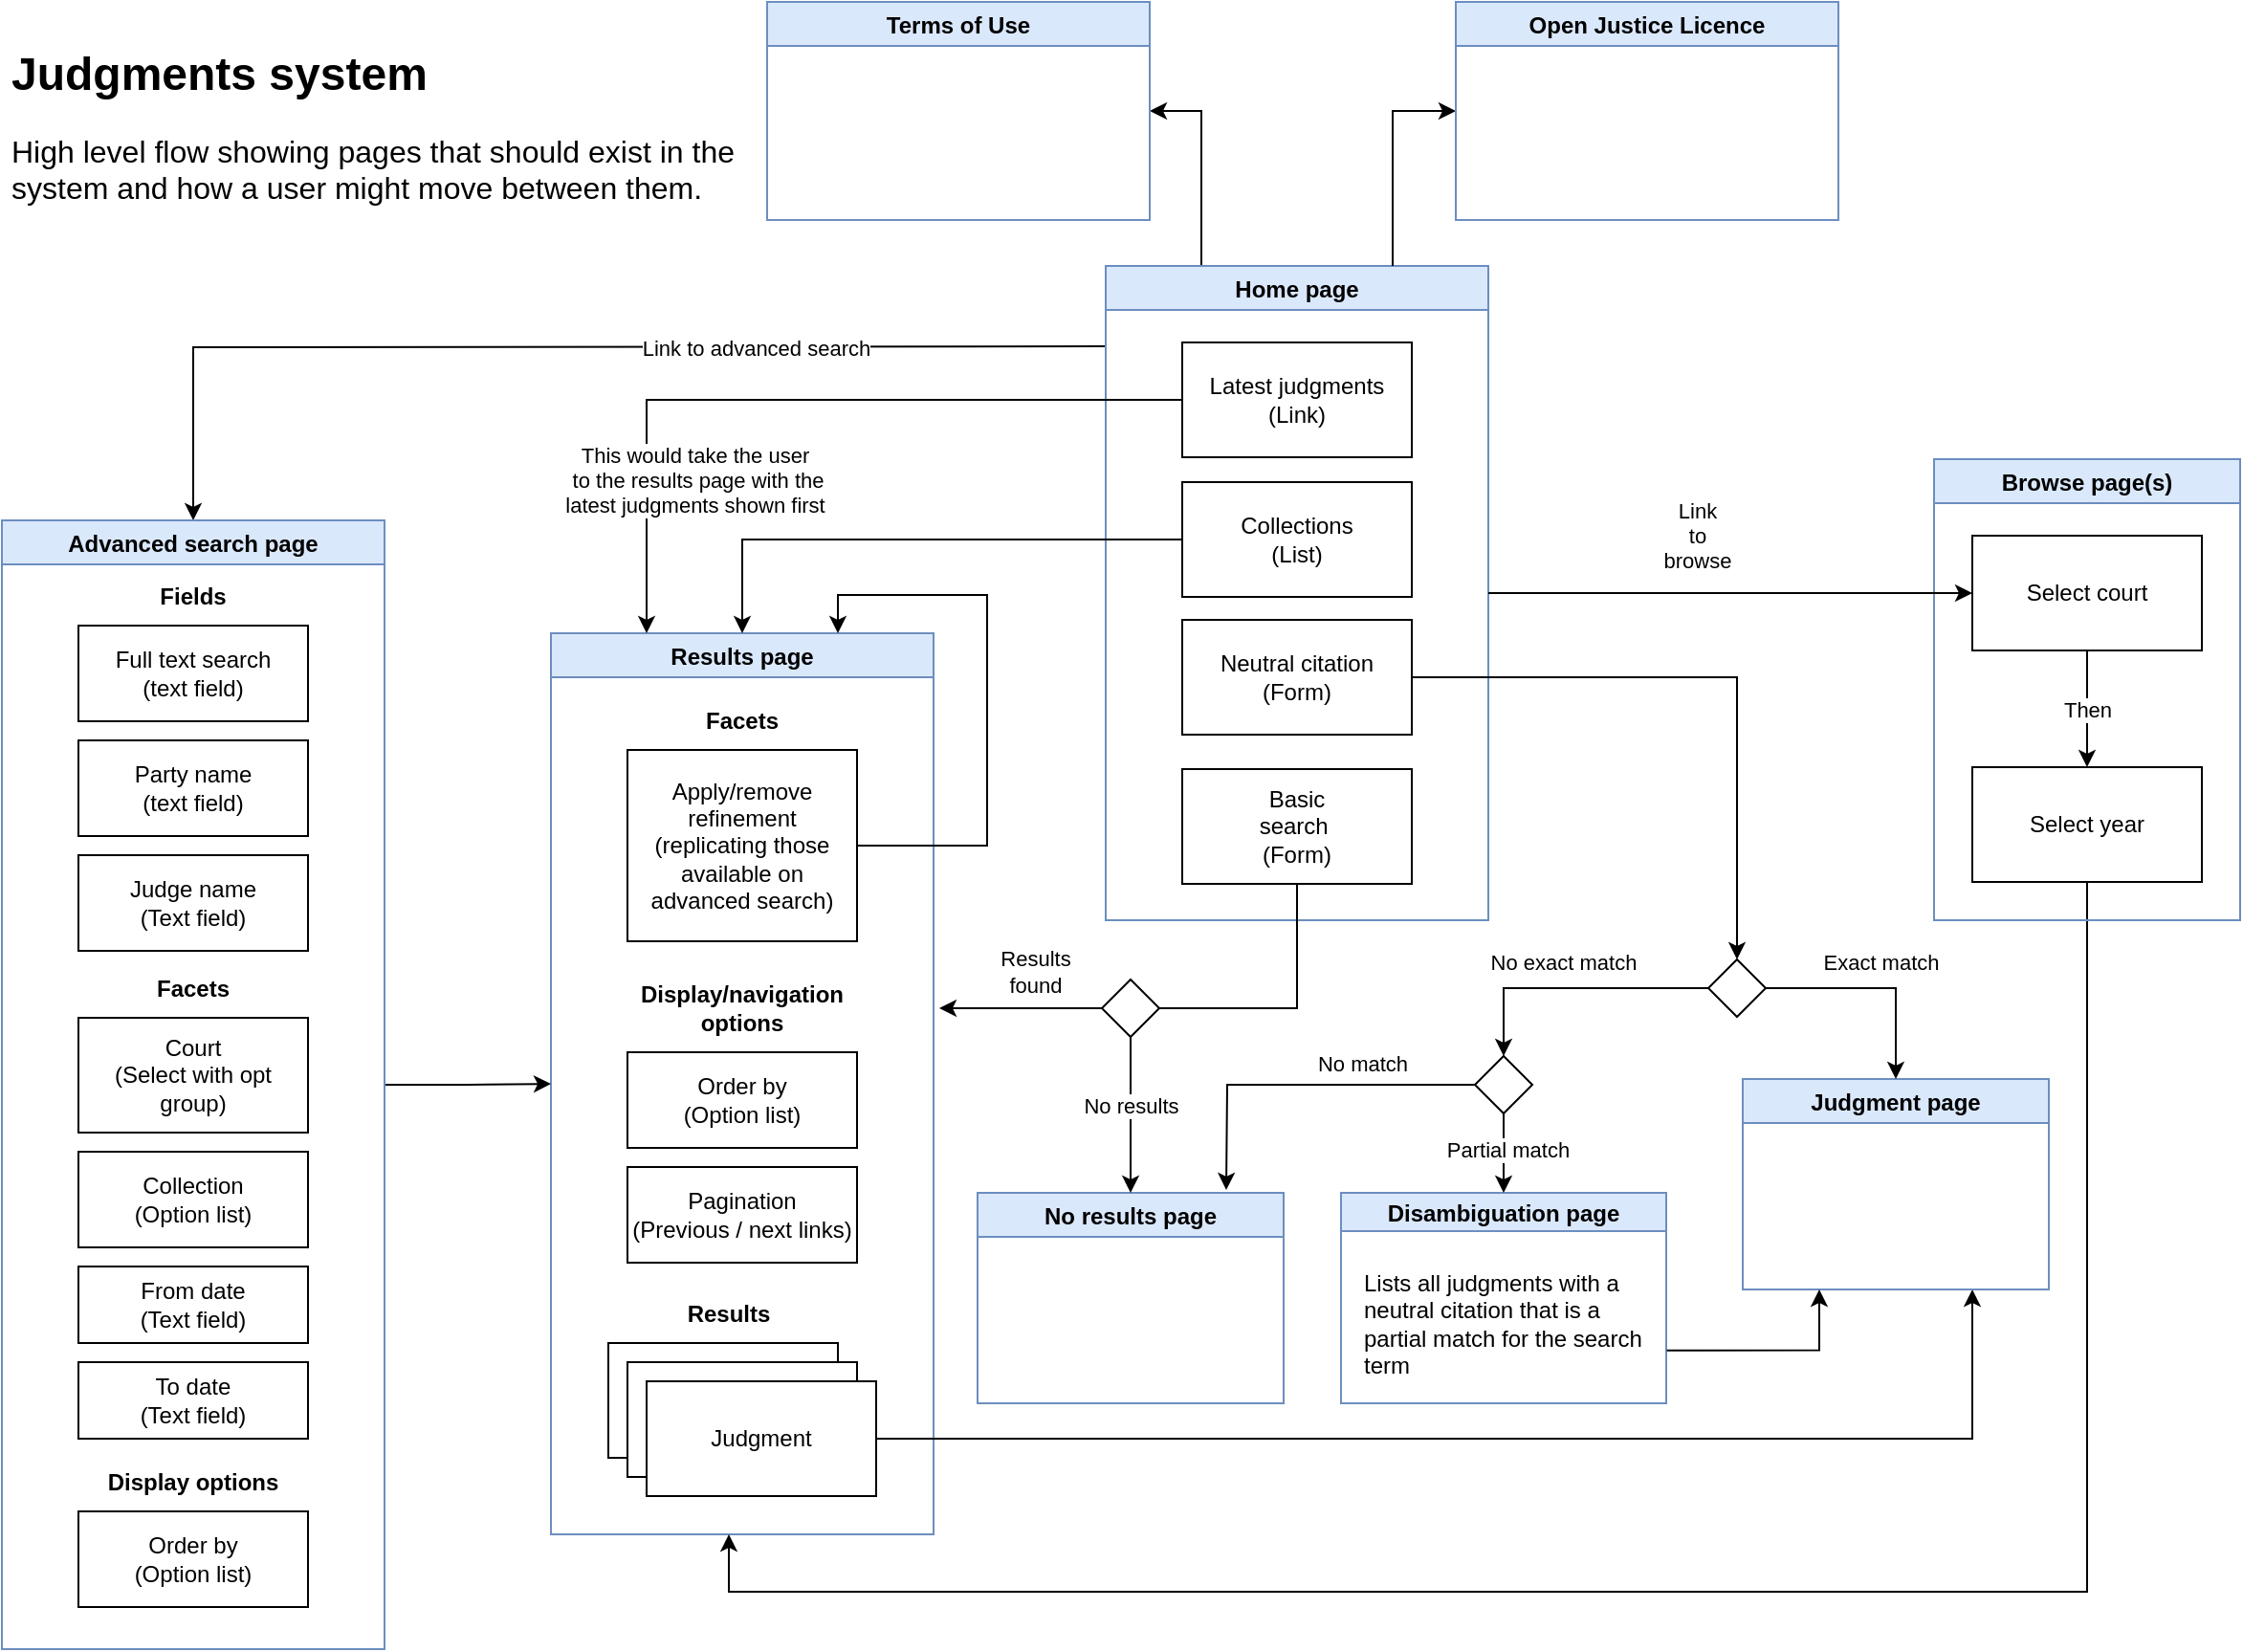 <mxfile version="15.8.6" type="device"><diagram id="aehEUoyDCe3ED6YWcdNQ" name="Page-1"><mxGraphModel dx="988" dy="469" grid="1" gridSize="10" guides="1" tooltips="1" connect="1" arrows="1" fold="1" page="1" pageScale="1" pageWidth="1654" pageHeight="1169" math="0" shadow="0"><root><mxCell id="0"/><mxCell id="1" parent="0"/><mxCell id="Qa0ir41xzKFgF3uUKKp--13" value="" style="edgeStyle=orthogonalEdgeStyle;rounded=0;orthogonalLoop=1;jettySize=auto;html=1;entryX=0.5;entryY=0;entryDx=0;entryDy=0;" parent="1" target="Qa0ir41xzKFgF3uUKKp--8" edge="1"><mxGeometry relative="1" as="geometry"><mxPoint x="819" y="349" as="sourcePoint"/><mxPoint x="637" y="477" as="targetPoint"/></mxGeometry></mxCell><mxCell id="Qa0ir41xzKFgF3uUKKp--14" value="Link to advanced search" style="edgeLabel;html=1;align=center;verticalAlign=middle;resizable=0;points=[];" parent="Qa0ir41xzKFgF3uUKKp--13" vertex="1" connectable="0"><mxGeometry x="-0.143" relative="1" as="geometry"><mxPoint x="60" as="offset"/></mxGeometry></mxCell><mxCell id="04Yewt961iVCtWimW03n-6" value="" style="edgeStyle=orthogonalEdgeStyle;rounded=0;orthogonalLoop=1;jettySize=auto;html=1;entryX=1;entryY=0.5;entryDx=0;entryDy=0;exitX=0.25;exitY=0;exitDx=0;exitDy=0;" parent="1" source="Qa0ir41xzKFgF3uUKKp--1" target="04Yewt961iVCtWimW03n-1" edge="1"><mxGeometry relative="1" as="geometry"/></mxCell><mxCell id="Qa0ir41xzKFgF3uUKKp--1" value="Home page" style="swimlane;fillColor=#dae8fc;strokeColor=#6c8ebf;" parent="1" vertex="1"><mxGeometry x="819" y="307" width="200" height="342" as="geometry"/></mxCell><mxCell id="Qa0ir41xzKFgF3uUKKp--2" value="Basic &lt;br&gt;search&amp;nbsp;&lt;br&gt;(Form)" style="rounded=0;whiteSpace=wrap;html=1;" parent="Qa0ir41xzKFgF3uUKKp--1" vertex="1"><mxGeometry x="40" y="263" width="120" height="60" as="geometry"/></mxCell><mxCell id="Qa0ir41xzKFgF3uUKKp--21" value="Latest judgments (Link)" style="rounded=0;whiteSpace=wrap;html=1;" parent="Qa0ir41xzKFgF3uUKKp--1" vertex="1"><mxGeometry x="40" y="40" width="120" height="60" as="geometry"/></mxCell><mxCell id="Jsp5y8p3yF81pdxxzSbO-10" value="Collections&lt;br&gt;(List)" style="rounded=0;whiteSpace=wrap;html=1;" parent="Qa0ir41xzKFgF3uUKKp--1" vertex="1"><mxGeometry x="40" y="113" width="120" height="60" as="geometry"/></mxCell><mxCell id="OO2aiFHV-tACYqCfNg-y-9" value="Neutral citation&lt;br&gt;(Form)" style="rounded=0;whiteSpace=wrap;html=1;" parent="Qa0ir41xzKFgF3uUKKp--1" vertex="1"><mxGeometry x="40" y="185" width="120" height="60" as="geometry"/></mxCell><mxCell id="Qa0ir41xzKFgF3uUKKp--4" value="" style="edgeStyle=orthogonalEdgeStyle;rounded=0;orthogonalLoop=1;jettySize=auto;html=1;startArrow=none;" parent="1" source="4KOAr0q3YAWXZfQVioGi-21" edge="1"><mxGeometry relative="1" as="geometry"><mxPoint x="732" y="695" as="targetPoint"/></mxGeometry></mxCell><mxCell id="4KOAr0q3YAWXZfQVioGi-23" value="Results &lt;br&gt;found" style="edgeLabel;html=1;align=center;verticalAlign=middle;resizable=0;points=[];" vertex="1" connectable="0" parent="Qa0ir41xzKFgF3uUKKp--4"><mxGeometry x="-0.291" relative="1" as="geometry"><mxPoint x="-5" y="-19" as="offset"/></mxGeometry></mxCell><mxCell id="Qa0ir41xzKFgF3uUKKp--5" value="Results page" style="swimlane;fillColor=#dae8fc;strokeColor=#6c8ebf;" parent="1" vertex="1"><mxGeometry x="529" y="499" width="200" height="471" as="geometry"/></mxCell><mxCell id="Qa0ir41xzKFgF3uUKKp--7" value="Apply/remove&lt;br&gt;refinement (replicating those available on advanced search)" style="rounded=0;whiteSpace=wrap;html=1;" parent="Qa0ir41xzKFgF3uUKKp--5" vertex="1"><mxGeometry x="40" y="61" width="120" height="100" as="geometry"/></mxCell><mxCell id="Qa0ir41xzKFgF3uUKKp--18" value="" style="edgeStyle=orthogonalEdgeStyle;rounded=0;orthogonalLoop=1;jettySize=auto;html=1;entryX=0.75;entryY=0;entryDx=0;entryDy=0;exitX=1;exitY=0.5;exitDx=0;exitDy=0;" parent="Qa0ir41xzKFgF3uUKKp--5" source="Qa0ir41xzKFgF3uUKKp--7" target="Qa0ir41xzKFgF3uUKKp--5" edge="1"><mxGeometry relative="1" as="geometry"><mxPoint x="-40" y="120" as="sourcePoint"/><mxPoint x="10" y="120" as="targetPoint"/><Array as="points"><mxPoint x="228" y="111"/><mxPoint x="228" y="-20"/><mxPoint x="150" y="-20"/></Array></mxGeometry></mxCell><mxCell id="OO2aiFHV-tACYqCfNg-y-6" value="&lt;b&gt;Facets&lt;/b&gt;" style="text;html=1;strokeColor=none;fillColor=none;align=center;verticalAlign=middle;whiteSpace=wrap;rounded=0;" parent="Qa0ir41xzKFgF3uUKKp--5" vertex="1"><mxGeometry x="70" y="31" width="60" height="30" as="geometry"/></mxCell><mxCell id="4KOAr0q3YAWXZfQVioGi-2" value="" style="group" vertex="1" connectable="0" parent="Qa0ir41xzKFgF3uUKKp--5"><mxGeometry x="40" y="181" width="120" height="148" as="geometry"/></mxCell><mxCell id="OO2aiFHV-tACYqCfNg-y-2" value="Order by&lt;br&gt;(Option list)" style="rounded=0;whiteSpace=wrap;html=1;" parent="4KOAr0q3YAWXZfQVioGi-2" vertex="1"><mxGeometry y="38" width="120" height="50" as="geometry"/></mxCell><mxCell id="OO2aiFHV-tACYqCfNg-y-5" value="Pagination&lt;br&gt;(Previous / next links)" style="rounded=0;whiteSpace=wrap;html=1;" parent="4KOAr0q3YAWXZfQVioGi-2" vertex="1"><mxGeometry y="98" width="120" height="50" as="geometry"/></mxCell><mxCell id="OO2aiFHV-tACYqCfNg-y-8" value="&lt;b&gt;Display/navigation options&lt;/b&gt;" style="text;html=1;strokeColor=none;fillColor=none;align=center;verticalAlign=middle;whiteSpace=wrap;rounded=0;" parent="4KOAr0q3YAWXZfQVioGi-2" vertex="1"><mxGeometry width="120" height="30" as="geometry"/></mxCell><mxCell id="4KOAr0q3YAWXZfQVioGi-1" value="" style="group" vertex="1" connectable="0" parent="Qa0ir41xzKFgF3uUKKp--5"><mxGeometry x="30" y="371" width="140" height="80" as="geometry"/></mxCell><mxCell id="Qa0ir41xzKFgF3uUKKp--6" value="Search result" style="rounded=0;whiteSpace=wrap;html=1;" parent="4KOAr0q3YAWXZfQVioGi-1" vertex="1"><mxGeometry width="120" height="60" as="geometry"/></mxCell><mxCell id="Qa0ir41xzKFgF3uUKKp--35" value="Search result" style="rounded=0;whiteSpace=wrap;html=1;" parent="4KOAr0q3YAWXZfQVioGi-1" vertex="1"><mxGeometry x="10" y="10" width="120" height="60" as="geometry"/></mxCell><mxCell id="Qa0ir41xzKFgF3uUKKp--36" value="Judgment" style="rounded=0;whiteSpace=wrap;html=1;" parent="4KOAr0q3YAWXZfQVioGi-1" vertex="1"><mxGeometry x="20" y="20" width="120" height="60" as="geometry"/></mxCell><mxCell id="OO2aiFHV-tACYqCfNg-y-7" value="&lt;b&gt;Results&lt;/b&gt;" style="text;html=1;strokeColor=none;fillColor=none;align=center;verticalAlign=middle;whiteSpace=wrap;rounded=0;" parent="Qa0ir41xzKFgF3uUKKp--5" vertex="1"><mxGeometry x="63" y="341" width="60" height="30" as="geometry"/></mxCell><mxCell id="X9CzBjyIh-wGhvpLRSlx-1" value="" style="edgeStyle=orthogonalEdgeStyle;rounded=0;orthogonalLoop=1;jettySize=auto;html=1;entryX=0;entryY=0.5;entryDx=0;entryDy=0;" parent="1" source="Qa0ir41xzKFgF3uUKKp--8" target="Qa0ir41xzKFgF3uUKKp--5" edge="1"><mxGeometry relative="1" as="geometry"><mxPoint x="469" y="664" as="targetPoint"/></mxGeometry></mxCell><mxCell id="Qa0ir41xzKFgF3uUKKp--8" value="Advanced search page" style="swimlane;fillColor=#dae8fc;strokeColor=#6c8ebf;" parent="1" vertex="1"><mxGeometry x="242" y="440" width="200" height="590" as="geometry"/></mxCell><mxCell id="Qa0ir41xzKFgF3uUKKp--9" value="Full text search &lt;br&gt;(text field)" style="rounded=0;whiteSpace=wrap;html=1;" parent="Qa0ir41xzKFgF3uUKKp--8" vertex="1"><mxGeometry x="40" y="55" width="120" height="50" as="geometry"/></mxCell><mxCell id="Qa0ir41xzKFgF3uUKKp--10" value="Party name &lt;br&gt;(text field)" style="rounded=0;whiteSpace=wrap;html=1;" parent="Qa0ir41xzKFgF3uUKKp--8" vertex="1"><mxGeometry x="40" y="115" width="120" height="50" as="geometry"/></mxCell><mxCell id="Qa0ir41xzKFgF3uUKKp--16" value="Collection&lt;br&gt;(Option list)" style="rounded=0;whiteSpace=wrap;html=1;" parent="Qa0ir41xzKFgF3uUKKp--8" vertex="1"><mxGeometry x="40" y="330" width="120" height="50" as="geometry"/></mxCell><mxCell id="Jsp5y8p3yF81pdxxzSbO-3" value="Court&lt;br&gt;(Select with opt group)" style="rounded=0;whiteSpace=wrap;html=1;" parent="Qa0ir41xzKFgF3uUKKp--8" vertex="1"><mxGeometry x="40" y="260" width="120" height="60" as="geometry"/></mxCell><mxCell id="Jsp5y8p3yF81pdxxzSbO-4" value="Judge name&lt;br&gt;(Text field)" style="rounded=0;whiteSpace=wrap;html=1;" parent="Qa0ir41xzKFgF3uUKKp--8" vertex="1"><mxGeometry x="40" y="175" width="120" height="50" as="geometry"/></mxCell><mxCell id="Jsp5y8p3yF81pdxxzSbO-5" value="From date&lt;br&gt;(Text field)" style="rounded=0;whiteSpace=wrap;html=1;" parent="Qa0ir41xzKFgF3uUKKp--8" vertex="1"><mxGeometry x="40" y="390" width="120" height="40" as="geometry"/></mxCell><mxCell id="Jsp5y8p3yF81pdxxzSbO-6" value="To date&lt;br&gt;(Text field)" style="rounded=0;whiteSpace=wrap;html=1;" parent="Qa0ir41xzKFgF3uUKKp--8" vertex="1"><mxGeometry x="40" y="440" width="120" height="40" as="geometry"/></mxCell><mxCell id="Jsp5y8p3yF81pdxxzSbO-9" value="Order by&lt;br&gt;(Option list)" style="rounded=0;whiteSpace=wrap;html=1;" parent="Qa0ir41xzKFgF3uUKKp--8" vertex="1"><mxGeometry x="40" y="518" width="120" height="50" as="geometry"/></mxCell><mxCell id="OO2aiFHV-tACYqCfNg-y-1" value="&lt;b&gt;Fields&lt;/b&gt;" style="text;html=1;strokeColor=none;fillColor=none;align=center;verticalAlign=middle;whiteSpace=wrap;rounded=0;" parent="Qa0ir41xzKFgF3uUKKp--8" vertex="1"><mxGeometry x="70" y="25" width="60" height="30" as="geometry"/></mxCell><mxCell id="OO2aiFHV-tACYqCfNg-y-3" value="&lt;b&gt;Facets&lt;/b&gt;" style="text;html=1;strokeColor=none;fillColor=none;align=center;verticalAlign=middle;whiteSpace=wrap;rounded=0;" parent="Qa0ir41xzKFgF3uUKKp--8" vertex="1"><mxGeometry x="70" y="230" width="60" height="30" as="geometry"/></mxCell><mxCell id="OO2aiFHV-tACYqCfNg-y-4" value="&lt;b&gt;Display options&lt;/b&gt;" style="text;html=1;strokeColor=none;fillColor=none;align=center;verticalAlign=middle;whiteSpace=wrap;rounded=0;" parent="Qa0ir41xzKFgF3uUKKp--8" vertex="1"><mxGeometry x="40" y="488" width="120" height="30" as="geometry"/></mxCell><mxCell id="Qa0ir41xzKFgF3uUKKp--19" value="" style="edgeStyle=orthogonalEdgeStyle;rounded=0;orthogonalLoop=1;jettySize=auto;html=1;entryX=0.25;entryY=0;entryDx=0;entryDy=0;exitX=0;exitY=0.5;exitDx=0;exitDy=0;" parent="1" source="Qa0ir41xzKFgF3uUKKp--21" target="Qa0ir41xzKFgF3uUKKp--5" edge="1"><mxGeometry relative="1" as="geometry"><mxPoint x="787" y="422" as="sourcePoint"/><mxPoint x="462" y="607" as="targetPoint"/></mxGeometry></mxCell><mxCell id="Qa0ir41xzKFgF3uUKKp--40" value="This would take the user&lt;br&gt;&amp;nbsp;to the results page with the &lt;br&gt;latest judgments shown first" style="edgeLabel;html=1;align=center;verticalAlign=middle;resizable=0;points=[];fontSize=11;" parent="Qa0ir41xzKFgF3uUKKp--19" vertex="1" connectable="0"><mxGeometry x="-0.272" y="-2" relative="1" as="geometry"><mxPoint x="-109" y="44" as="offset"/></mxGeometry></mxCell><mxCell id="Qa0ir41xzKFgF3uUKKp--33" value="" style="edgeStyle=orthogonalEdgeStyle;rounded=0;orthogonalLoop=1;jettySize=auto;html=1;exitX=0.5;exitY=1;exitDx=0;exitDy=0;" parent="1" source="Qa0ir41xzKFgF3uUKKp--30" edge="1"><mxGeometry relative="1" as="geometry"><mxPoint x="622" y="970" as="targetPoint"/><Array as="points"><mxPoint x="1332" y="1000"/><mxPoint x="622" y="1000"/></Array></mxGeometry></mxCell><mxCell id="Qa0ir41xzKFgF3uUKKp--28" value="Browse page(s)" style="swimlane;fillColor=#dae8fc;strokeColor=#6c8ebf;" parent="1" vertex="1"><mxGeometry x="1252" y="408" width="160" height="241" as="geometry"/></mxCell><mxCell id="Jsp5y8p3yF81pdxxzSbO-1" value="Then" style="edgeStyle=orthogonalEdgeStyle;rounded=0;orthogonalLoop=1;jettySize=auto;html=1;" parent="Qa0ir41xzKFgF3uUKKp--28" source="Qa0ir41xzKFgF3uUKKp--29" target="Qa0ir41xzKFgF3uUKKp--30" edge="1"><mxGeometry relative="1" as="geometry"/></mxCell><mxCell id="Qa0ir41xzKFgF3uUKKp--29" value="Select court" style="rounded=0;whiteSpace=wrap;html=1;" parent="Qa0ir41xzKFgF3uUKKp--28" vertex="1"><mxGeometry x="20" y="40" width="120" height="60" as="geometry"/></mxCell><mxCell id="Qa0ir41xzKFgF3uUKKp--30" value="Select year" style="rounded=0;whiteSpace=wrap;html=1;" parent="Qa0ir41xzKFgF3uUKKp--28" vertex="1"><mxGeometry x="20" y="161" width="120" height="60" as="geometry"/></mxCell><mxCell id="Qa0ir41xzKFgF3uUKKp--34" value="&lt;h1&gt;&lt;font style=&quot;font-size: 24px&quot;&gt;Judgments system&lt;/font&gt;&lt;/h1&gt;&lt;p&gt;&lt;font size=&quot;3&quot;&gt;High level flow showing pages that should exist in the system and how a user might move between them.&lt;/font&gt;&lt;/p&gt;" style="text;html=1;strokeColor=none;fillColor=none;spacing=5;spacingTop=-20;whiteSpace=wrap;overflow=hidden;rounded=0;" parent="1" vertex="1"><mxGeometry x="242" y="187" width="400" height="120" as="geometry"/></mxCell><mxCell id="Qa0ir41xzKFgF3uUKKp--37" value="" style="edgeStyle=orthogonalEdgeStyle;rounded=0;orthogonalLoop=1;jettySize=auto;html=1;entryX=0;entryY=0.5;entryDx=0;entryDy=0;exitX=1;exitY=0.5;exitDx=0;exitDy=0;" parent="1" source="Qa0ir41xzKFgF3uUKKp--1" target="Qa0ir41xzKFgF3uUKKp--29" edge="1"><mxGeometry relative="1" as="geometry"><mxPoint x="825" y="422" as="sourcePoint"/><mxPoint x="500" y="607" as="targetPoint"/></mxGeometry></mxCell><mxCell id="Qa0ir41xzKFgF3uUKKp--38" value="Link &lt;br&gt;to &lt;br&gt;browse" style="edgeLabel;html=1;align=center;verticalAlign=middle;resizable=0;points=[];" parent="Qa0ir41xzKFgF3uUKKp--37" vertex="1" connectable="0"><mxGeometry x="-0.143" relative="1" as="geometry"><mxPoint y="-30" as="offset"/></mxGeometry></mxCell><mxCell id="Jsp5y8p3yF81pdxxzSbO-12" value="" style="edgeStyle=orthogonalEdgeStyle;rounded=0;orthogonalLoop=1;jettySize=auto;html=1;entryX=0.5;entryY=0;entryDx=0;entryDy=0;" parent="1" source="Jsp5y8p3yF81pdxxzSbO-10" edge="1" target="Qa0ir41xzKFgF3uUKKp--5"><mxGeometry relative="1" as="geometry"><mxPoint x="729" y="689" as="targetPoint"/><Array as="points"><mxPoint x="629" y="450"/></Array></mxGeometry></mxCell><mxCell id="OO2aiFHV-tACYqCfNg-y-10" value="" style="edgeStyle=orthogonalEdgeStyle;rounded=0;orthogonalLoop=1;jettySize=auto;html=1;exitX=1;exitY=0.5;exitDx=0;exitDy=0;entryX=0.5;entryY=0;entryDx=0;entryDy=0;" parent="1" source="OO2aiFHV-tACYqCfNg-y-9" edge="1" target="4KOAr0q3YAWXZfQVioGi-6"><mxGeometry relative="1" as="geometry"><mxPoint x="1042" y="700" as="targetPoint"/><Array as="points"><mxPoint x="1149" y="522"/></Array><mxPoint x="891" y="632" as="sourcePoint"/></mxGeometry></mxCell><mxCell id="_y1bIVc1VrB3xeFawCgt-3" style="edgeStyle=orthogonalEdgeStyle;rounded=0;orthogonalLoop=1;jettySize=auto;html=1;entryX=0;entryY=0.5;entryDx=0;entryDy=0;exitX=0.75;exitY=0;exitDx=0;exitDy=0;" parent="1" source="Qa0ir41xzKFgF3uUKKp--1" target="_y1bIVc1VrB3xeFawCgt-1" edge="1"><mxGeometry relative="1" as="geometry"><mxPoint x="972" y="230" as="targetPoint"/><mxPoint x="892" y="260" as="sourcePoint"/></mxGeometry></mxCell><mxCell id="04Yewt961iVCtWimW03n-1" value="Terms of Use" style="swimlane;fillColor=#dae8fc;strokeColor=#6c8ebf;" parent="1" vertex="1"><mxGeometry x="642" y="169" width="200" height="114" as="geometry"/></mxCell><mxCell id="_y1bIVc1VrB3xeFawCgt-1" value="Open Justice Licence" style="swimlane;fillColor=#dae8fc;strokeColor=#6c8ebf;" parent="1" vertex="1"><mxGeometry x="1002" y="169" width="200" height="114" as="geometry"/></mxCell><mxCell id="Qa0ir41xzKFgF3uUKKp--27" value="" style="edgeStyle=orthogonalEdgeStyle;rounded=0;orthogonalLoop=1;jettySize=auto;html=1;entryX=0.75;entryY=1;entryDx=0;entryDy=0;exitX=1;exitY=0.5;exitDx=0;exitDy=0;" parent="1" source="Qa0ir41xzKFgF3uUKKp--36" target="Qa0ir41xzKFgF3uUKKp--22" edge="1"><mxGeometry relative="1" as="geometry"><mxPoint x="785" y="1108" as="targetPoint"/></mxGeometry></mxCell><mxCell id="Qa0ir41xzKFgF3uUKKp--22" value="Judgment page" style="swimlane;fillColor=#dae8fc;strokeColor=#6c8ebf;" parent="1" vertex="1"><mxGeometry x="1152" y="732" width="160" height="110" as="geometry"/></mxCell><mxCell id="4KOAr0q3YAWXZfQVioGi-4" value="Disambiguation page" style="swimlane;fillColor=#dae8fc;strokeColor=#6c8ebf;startSize=20;" vertex="1" parent="1"><mxGeometry x="942" y="791.5" width="170" height="110" as="geometry"/></mxCell><mxCell id="4KOAr0q3YAWXZfQVioGi-5" value="Lists all judgments with a&lt;br&gt;neutral citation that is a&amp;nbsp;&lt;br&gt;partial match for the search&lt;br&gt;term" style="text;html=1;align=left;verticalAlign=middle;resizable=0;points=[];autosize=1;strokeColor=none;fillColor=none;" vertex="1" parent="4KOAr0q3YAWXZfQVioGi-4"><mxGeometry x="10" y="38" width="160" height="60" as="geometry"/></mxCell><mxCell id="4KOAr0q3YAWXZfQVioGi-7" value="" style="edgeStyle=orthogonalEdgeStyle;rounded=0;orthogonalLoop=1;jettySize=auto;html=1;exitX=0;exitY=0.5;exitDx=0;exitDy=0;entryX=0.5;entryY=0;entryDx=0;entryDy=0;" edge="1" parent="1" source="4KOAr0q3YAWXZfQVioGi-6" target="4KOAr0q3YAWXZfQVioGi-14"><mxGeometry relative="1" as="geometry"><mxPoint x="1032" y="721.5" as="targetPoint"/></mxGeometry></mxCell><mxCell id="4KOAr0q3YAWXZfQVioGi-13" value="No exact match" style="edgeLabel;html=1;align=center;verticalAlign=middle;resizable=0;points=[];" vertex="1" connectable="0" parent="4KOAr0q3YAWXZfQVioGi-7"><mxGeometry x="0.077" y="1" relative="1" as="geometry"><mxPoint y="-15" as="offset"/></mxGeometry></mxCell><mxCell id="4KOAr0q3YAWXZfQVioGi-6" value="" style="rhombus;whiteSpace=wrap;html=1;" vertex="1" parent="1"><mxGeometry x="1134" y="669.5" width="30" height="30" as="geometry"/></mxCell><mxCell id="4KOAr0q3YAWXZfQVioGi-11" value="Exact match" style="edgeStyle=orthogonalEdgeStyle;rounded=0;orthogonalLoop=1;jettySize=auto;html=1;entryX=0.5;entryY=0;entryDx=0;entryDy=0;exitX=1;exitY=0.5;exitDx=0;exitDy=0;" edge="1" parent="1" source="4KOAr0q3YAWXZfQVioGi-6" target="Qa0ir41xzKFgF3uUKKp--22"><mxGeometry x="0.037" y="14" relative="1" as="geometry"><mxPoint x="1148" y="831.5" as="sourcePoint"/><mxPoint x="1148" y="911.5" as="targetPoint"/><mxPoint as="offset"/></mxGeometry></mxCell><mxCell id="4KOAr0q3YAWXZfQVioGi-12" value="" style="edgeStyle=orthogonalEdgeStyle;rounded=0;orthogonalLoop=1;jettySize=auto;html=1;entryX=0.25;entryY=1;entryDx=0;entryDy=0;exitX=1.002;exitY=0.739;exitDx=0;exitDy=0;exitPerimeter=0;" edge="1" parent="1" source="4KOAr0q3YAWXZfQVioGi-5" target="Qa0ir41xzKFgF3uUKKp--22"><mxGeometry relative="1" as="geometry"><mxPoint x="1143" y="716.5" as="sourcePoint"/><mxPoint x="1067" y="742.0" as="targetPoint"/></mxGeometry></mxCell><mxCell id="4KOAr0q3YAWXZfQVioGi-16" value="" style="edgeStyle=orthogonalEdgeStyle;rounded=0;orthogonalLoop=1;jettySize=auto;html=1;entryX=0.5;entryY=0;entryDx=0;entryDy=0;" edge="1" parent="1" source="4KOAr0q3YAWXZfQVioGi-14" target="4KOAr0q3YAWXZfQVioGi-4"><mxGeometry relative="1" as="geometry"><Array as="points"><mxPoint x="1027" y="781.5"/><mxPoint x="1027" y="781.5"/></Array></mxGeometry></mxCell><mxCell id="4KOAr0q3YAWXZfQVioGi-17" value="Partial match" style="edgeLabel;html=1;align=center;verticalAlign=middle;resizable=0;points=[];" vertex="1" connectable="0" parent="4KOAr0q3YAWXZfQVioGi-16"><mxGeometry x="-0.116" y="2" relative="1" as="geometry"><mxPoint as="offset"/></mxGeometry></mxCell><mxCell id="4KOAr0q3YAWXZfQVioGi-19" value="" style="edgeStyle=orthogonalEdgeStyle;rounded=0;orthogonalLoop=1;jettySize=auto;html=1;" edge="1" parent="1" source="4KOAr0q3YAWXZfQVioGi-14"><mxGeometry relative="1" as="geometry"><mxPoint x="882" y="790" as="targetPoint"/></mxGeometry></mxCell><mxCell id="4KOAr0q3YAWXZfQVioGi-26" value="No match" style="edgeLabel;html=1;align=center;verticalAlign=middle;resizable=0;points=[];" vertex="1" connectable="0" parent="4KOAr0q3YAWXZfQVioGi-19"><mxGeometry x="-0.205" y="-1" relative="1" as="geometry"><mxPoint x="14" y="-10" as="offset"/></mxGeometry></mxCell><mxCell id="4KOAr0q3YAWXZfQVioGi-14" value="" style="rhombus;whiteSpace=wrap;html=1;" vertex="1" parent="1"><mxGeometry x="1012" y="720" width="30" height="30" as="geometry"/></mxCell><mxCell id="4KOAr0q3YAWXZfQVioGi-20" value="No results page" style="swimlane;fillColor=#dae8fc;strokeColor=#6c8ebf;" vertex="1" parent="1"><mxGeometry x="752" y="791.5" width="160" height="110" as="geometry"/></mxCell><mxCell id="4KOAr0q3YAWXZfQVioGi-25" value="" style="edgeStyle=orthogonalEdgeStyle;rounded=0;orthogonalLoop=1;jettySize=auto;html=1;entryX=0.5;entryY=0;entryDx=0;entryDy=0;" edge="1" parent="1" source="4KOAr0q3YAWXZfQVioGi-21" target="4KOAr0q3YAWXZfQVioGi-20"><mxGeometry relative="1" as="geometry"><mxPoint x="787" y="545" as="targetPoint"/></mxGeometry></mxCell><mxCell id="4KOAr0q3YAWXZfQVioGi-27" value="No results" style="edgeLabel;html=1;align=center;verticalAlign=middle;resizable=0;points=[];" vertex="1" connectable="0" parent="4KOAr0q3YAWXZfQVioGi-25"><mxGeometry x="-0.129" relative="1" as="geometry"><mxPoint as="offset"/></mxGeometry></mxCell><mxCell id="4KOAr0q3YAWXZfQVioGi-21" value="" style="rhombus;whiteSpace=wrap;html=1;" vertex="1" parent="1"><mxGeometry x="817" y="680" width="30" height="30" as="geometry"/></mxCell><mxCell id="4KOAr0q3YAWXZfQVioGi-22" value="" style="edgeStyle=orthogonalEdgeStyle;rounded=0;orthogonalLoop=1;jettySize=auto;html=1;entryX=1;entryY=0.5;entryDx=0;entryDy=0;endArrow=none;exitX=0.5;exitY=1;exitDx=0;exitDy=0;" edge="1" parent="1" source="Qa0ir41xzKFgF3uUKKp--2" target="4KOAr0q3YAWXZfQVioGi-21"><mxGeometry relative="1" as="geometry"><mxPoint x="629" y="499.0" as="targetPoint"/><mxPoint x="859" y="450" as="sourcePoint"/></mxGeometry></mxCell></root></mxGraphModel></diagram></mxfile>